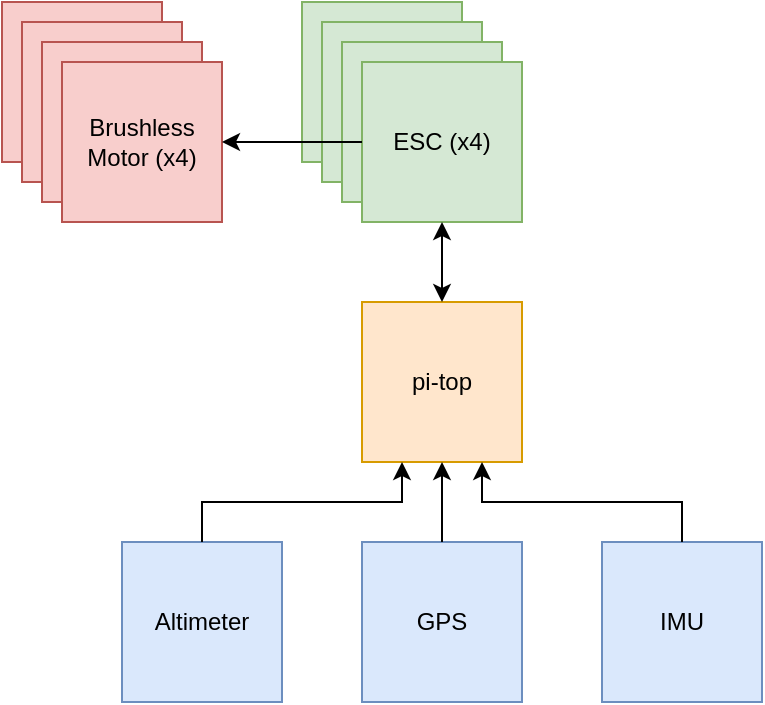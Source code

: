 <mxfile version="20.2.7" type="github">
  <diagram id="ONcVh2yizlOqIIvzixQH" name="Page-1">
    <mxGraphModel dx="1116" dy="739" grid="1" gridSize="10" guides="1" tooltips="1" connect="1" arrows="1" fold="1" page="1" pageScale="1" pageWidth="850" pageHeight="1100" math="0" shadow="0">
      <root>
        <mxCell id="0" />
        <mxCell id="1" parent="0" />
        <mxCell id="s_zpkIQjAnZvUBsgSC-1-1" value="pi-top" style="whiteSpace=wrap;html=1;aspect=fixed;fillColor=#ffe6cc;strokeColor=#d79b00;" vertex="1" parent="1">
          <mxGeometry x="400" y="320" width="80" height="80" as="geometry" />
        </mxCell>
        <mxCell id="s_zpkIQjAnZvUBsgSC-1-7" value="" style="group" vertex="1" connectable="0" parent="1">
          <mxGeometry x="370" y="170" width="110" height="110" as="geometry" />
        </mxCell>
        <mxCell id="s_zpkIQjAnZvUBsgSC-1-3" value="" style="whiteSpace=wrap;html=1;aspect=fixed;fillColor=#d5e8d4;strokeColor=#82b366;" vertex="1" parent="s_zpkIQjAnZvUBsgSC-1-7">
          <mxGeometry width="80" height="80" as="geometry" />
        </mxCell>
        <mxCell id="s_zpkIQjAnZvUBsgSC-1-4" value="" style="whiteSpace=wrap;html=1;aspect=fixed;fillColor=#d5e8d4;strokeColor=#82b366;" vertex="1" parent="s_zpkIQjAnZvUBsgSC-1-7">
          <mxGeometry x="10" y="10" width="80" height="80" as="geometry" />
        </mxCell>
        <mxCell id="s_zpkIQjAnZvUBsgSC-1-5" value="" style="whiteSpace=wrap;html=1;aspect=fixed;fillColor=#d5e8d4;strokeColor=#82b366;" vertex="1" parent="s_zpkIQjAnZvUBsgSC-1-7">
          <mxGeometry x="20" y="20" width="80" height="80" as="geometry" />
        </mxCell>
        <mxCell id="s_zpkIQjAnZvUBsgSC-1-6" value="ESC (x4)" style="whiteSpace=wrap;html=1;aspect=fixed;fillColor=#d5e8d4;strokeColor=#82b366;" vertex="1" parent="s_zpkIQjAnZvUBsgSC-1-7">
          <mxGeometry x="30" y="30" width="80" height="80" as="geometry" />
        </mxCell>
        <mxCell id="s_zpkIQjAnZvUBsgSC-1-8" value="IMU" style="whiteSpace=wrap;html=1;aspect=fixed;fillColor=#dae8fc;strokeColor=#6c8ebf;" vertex="1" parent="1">
          <mxGeometry x="520" y="440" width="80" height="80" as="geometry" />
        </mxCell>
        <mxCell id="s_zpkIQjAnZvUBsgSC-1-9" value="GPS" style="whiteSpace=wrap;html=1;aspect=fixed;fillColor=#dae8fc;strokeColor=#6c8ebf;" vertex="1" parent="1">
          <mxGeometry x="400" y="440" width="80" height="80" as="geometry" />
        </mxCell>
        <mxCell id="s_zpkIQjAnZvUBsgSC-1-10" value="Altimeter" style="whiteSpace=wrap;html=1;aspect=fixed;fillColor=#dae8fc;strokeColor=#6c8ebf;" vertex="1" parent="1">
          <mxGeometry x="280" y="440" width="80" height="80" as="geometry" />
        </mxCell>
        <mxCell id="s_zpkIQjAnZvUBsgSC-1-11" value="" style="endArrow=classic;startArrow=classic;html=1;rounded=0;entryX=0.5;entryY=1;entryDx=0;entryDy=0;exitX=0.5;exitY=0;exitDx=0;exitDy=0;" edge="1" parent="1" source="s_zpkIQjAnZvUBsgSC-1-1" target="s_zpkIQjAnZvUBsgSC-1-6">
          <mxGeometry width="50" height="50" relative="1" as="geometry">
            <mxPoint x="400" y="400" as="sourcePoint" />
            <mxPoint x="450" y="350" as="targetPoint" />
          </mxGeometry>
        </mxCell>
        <mxCell id="s_zpkIQjAnZvUBsgSC-1-17" value="" style="group" vertex="1" connectable="0" parent="1">
          <mxGeometry x="220" y="170" width="110" height="110" as="geometry" />
        </mxCell>
        <mxCell id="s_zpkIQjAnZvUBsgSC-1-12" value="" style="whiteSpace=wrap;html=1;aspect=fixed;fillColor=#f8cecc;strokeColor=#b85450;" vertex="1" parent="s_zpkIQjAnZvUBsgSC-1-17">
          <mxGeometry width="80" height="80" as="geometry" />
        </mxCell>
        <mxCell id="s_zpkIQjAnZvUBsgSC-1-14" value="" style="whiteSpace=wrap;html=1;aspect=fixed;fillColor=#f8cecc;strokeColor=#b85450;" vertex="1" parent="s_zpkIQjAnZvUBsgSC-1-17">
          <mxGeometry x="10" y="10" width="80" height="80" as="geometry" />
        </mxCell>
        <mxCell id="s_zpkIQjAnZvUBsgSC-1-15" value="" style="whiteSpace=wrap;html=1;aspect=fixed;fillColor=#f8cecc;strokeColor=#b85450;" vertex="1" parent="s_zpkIQjAnZvUBsgSC-1-17">
          <mxGeometry x="20" y="20" width="80" height="80" as="geometry" />
        </mxCell>
        <mxCell id="s_zpkIQjAnZvUBsgSC-1-16" value="Brushless Motor (x4)" style="whiteSpace=wrap;html=1;aspect=fixed;fillColor=#f8cecc;strokeColor=#b85450;" vertex="1" parent="s_zpkIQjAnZvUBsgSC-1-17">
          <mxGeometry x="30" y="30" width="80" height="80" as="geometry" />
        </mxCell>
        <mxCell id="s_zpkIQjAnZvUBsgSC-1-18" value="" style="endArrow=classic;html=1;rounded=0;exitX=0;exitY=0.5;exitDx=0;exitDy=0;" edge="1" parent="1" source="s_zpkIQjAnZvUBsgSC-1-6">
          <mxGeometry width="50" height="50" relative="1" as="geometry">
            <mxPoint x="400" y="400" as="sourcePoint" />
            <mxPoint x="330" y="240" as="targetPoint" />
          </mxGeometry>
        </mxCell>
        <mxCell id="s_zpkIQjAnZvUBsgSC-1-19" value="" style="endArrow=classic;html=1;rounded=0;exitX=0.5;exitY=0;exitDx=0;exitDy=0;entryX=0.5;entryY=1;entryDx=0;entryDy=0;" edge="1" parent="1" source="s_zpkIQjAnZvUBsgSC-1-9" target="s_zpkIQjAnZvUBsgSC-1-1">
          <mxGeometry width="50" height="50" relative="1" as="geometry">
            <mxPoint x="400" y="400" as="sourcePoint" />
            <mxPoint x="450" y="350" as="targetPoint" />
          </mxGeometry>
        </mxCell>
        <mxCell id="s_zpkIQjAnZvUBsgSC-1-20" value="" style="endArrow=classic;html=1;rounded=0;exitX=0.5;exitY=0;exitDx=0;exitDy=0;entryX=0.25;entryY=1;entryDx=0;entryDy=0;" edge="1" parent="1" source="s_zpkIQjAnZvUBsgSC-1-10" target="s_zpkIQjAnZvUBsgSC-1-1">
          <mxGeometry width="50" height="50" relative="1" as="geometry">
            <mxPoint x="400" y="400" as="sourcePoint" />
            <mxPoint x="450" y="350" as="targetPoint" />
            <Array as="points">
              <mxPoint x="320" y="420" />
              <mxPoint x="420" y="420" />
            </Array>
          </mxGeometry>
        </mxCell>
        <mxCell id="s_zpkIQjAnZvUBsgSC-1-21" value="" style="endArrow=classic;html=1;rounded=0;exitX=0.5;exitY=0;exitDx=0;exitDy=0;entryX=0.75;entryY=1;entryDx=0;entryDy=0;" edge="1" parent="1" source="s_zpkIQjAnZvUBsgSC-1-8" target="s_zpkIQjAnZvUBsgSC-1-1">
          <mxGeometry width="50" height="50" relative="1" as="geometry">
            <mxPoint x="330" y="450" as="sourcePoint" />
            <mxPoint x="430" y="410" as="targetPoint" />
            <Array as="points">
              <mxPoint x="560" y="420" />
              <mxPoint x="460" y="420" />
            </Array>
          </mxGeometry>
        </mxCell>
      </root>
    </mxGraphModel>
  </diagram>
</mxfile>
